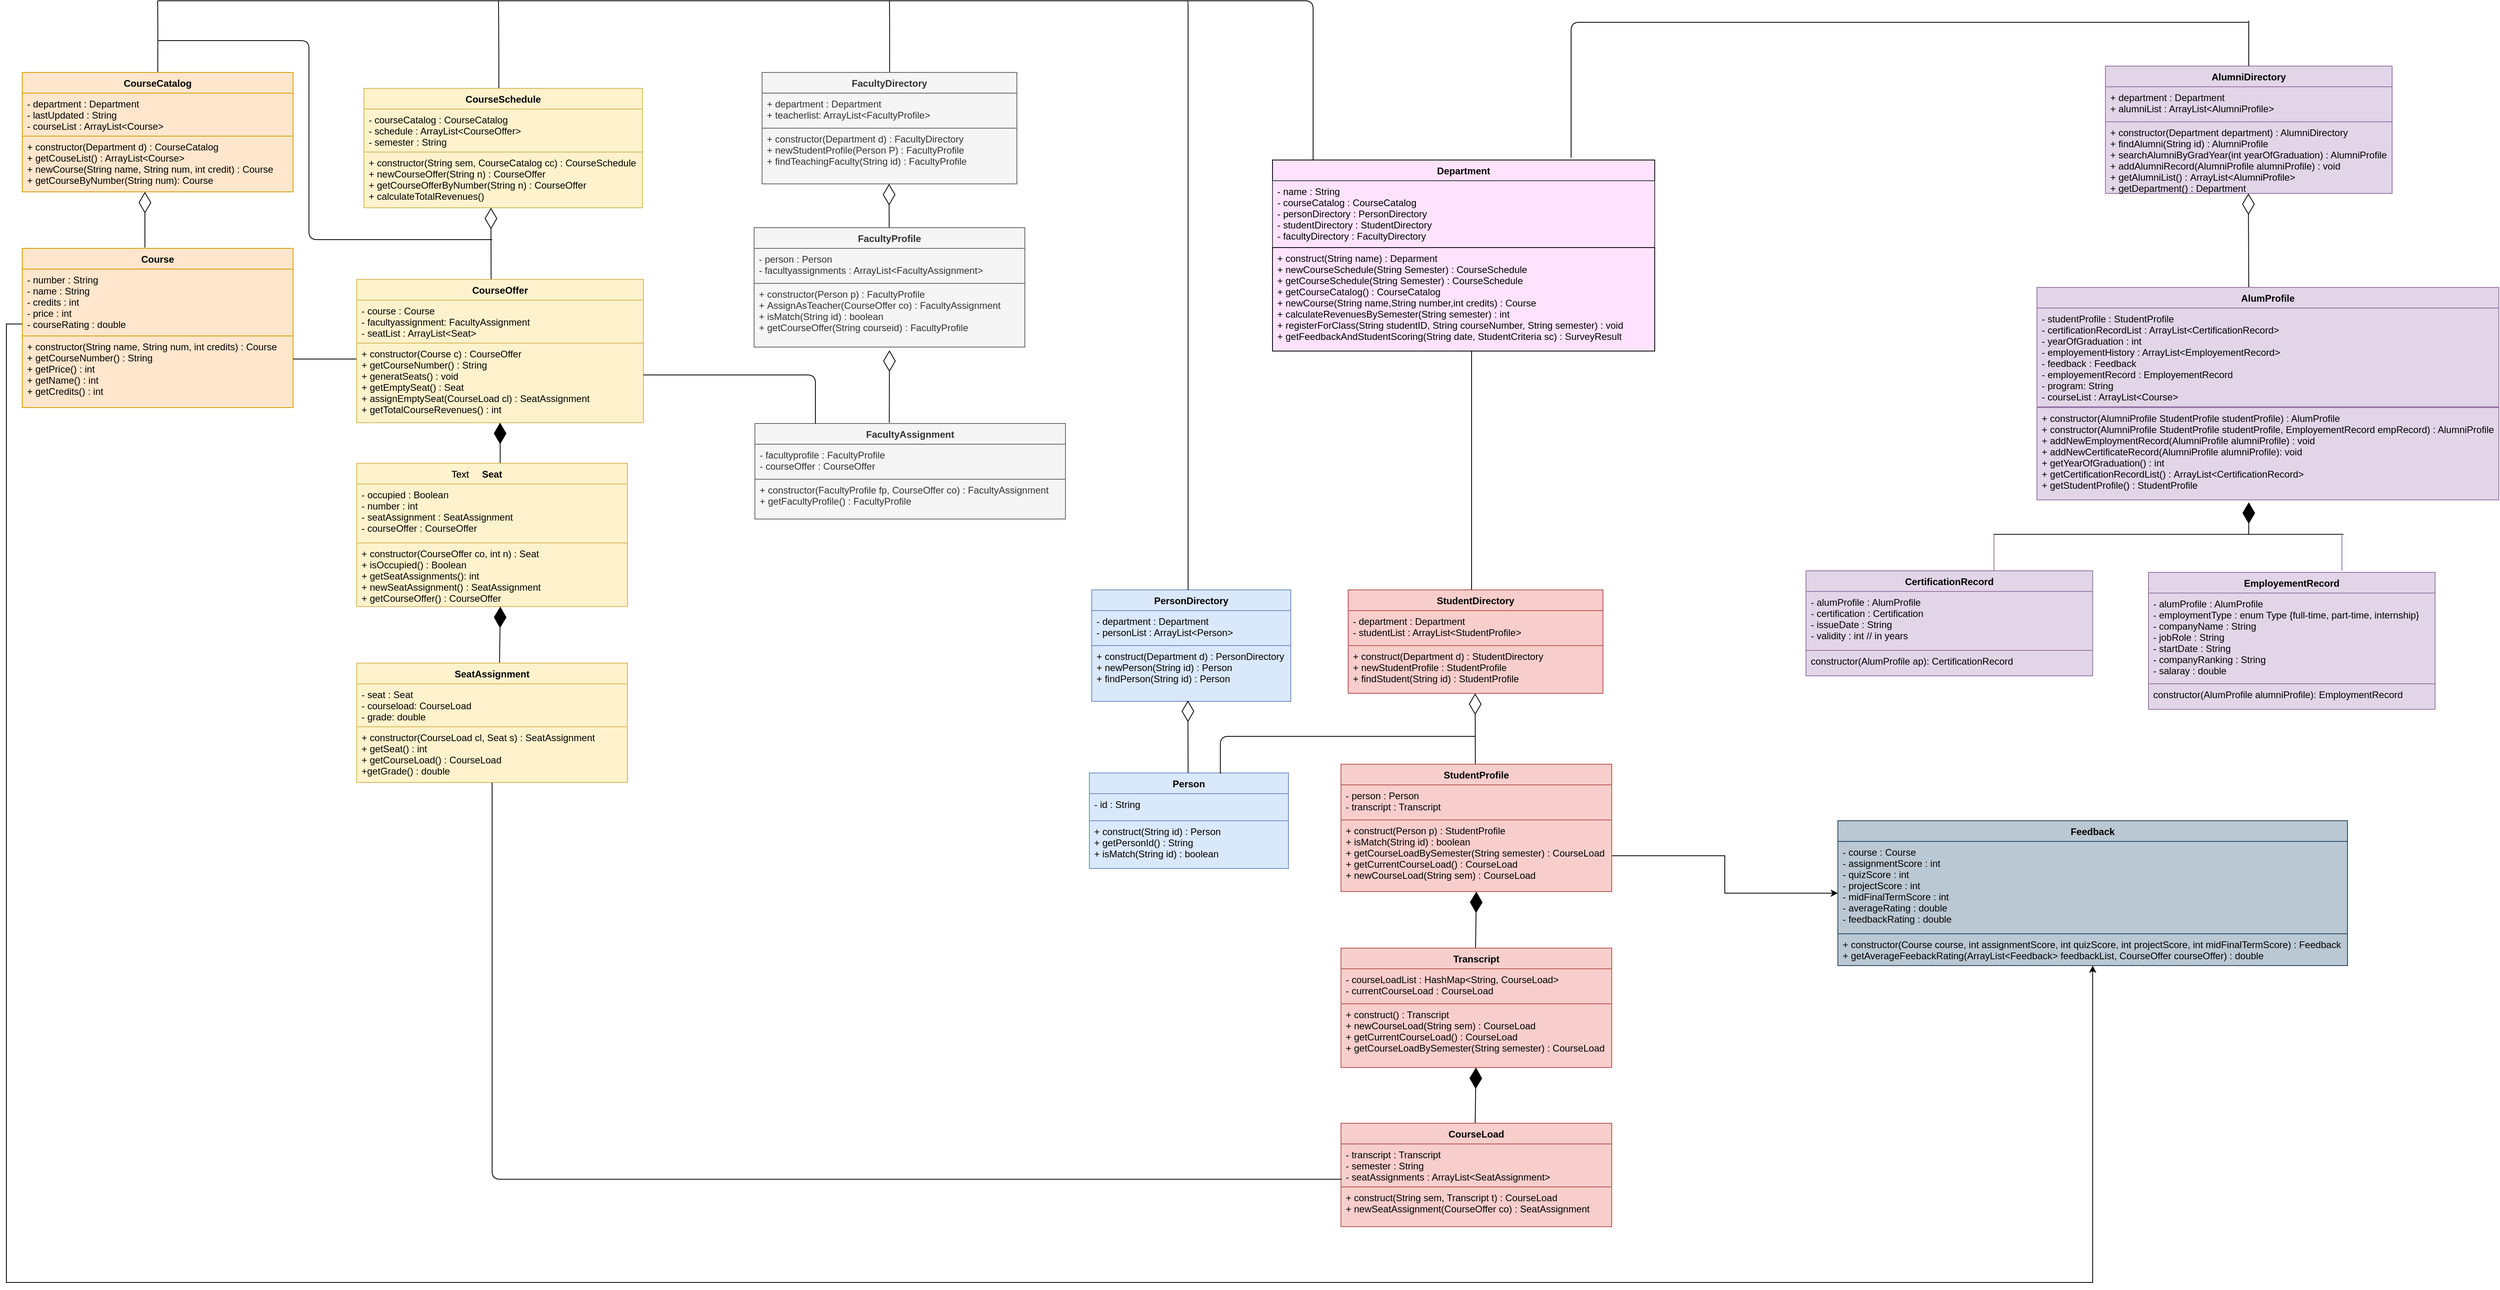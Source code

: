 <mxfile version="15.5.9" type="device"><diagram id="ZsxLtK68pncNXeImuyew" name="Page-1"><mxGraphModel dx="-1329" dy="5081" grid="1" gridSize="10" guides="1" tooltips="1" connect="1" arrows="1" fold="1" page="1" pageScale="1" pageWidth="850" pageHeight="1100" math="0" shadow="0"><root><mxCell id="0"/><mxCell id="1" parent="0"/><mxCell id="1SU4J6DHd0KD01iVm9OM-150" value="Department" style="swimlane;fontStyle=1;align=center;verticalAlign=top;childLayout=stackLayout;horizontal=1;startSize=26;horizontalStack=0;resizeParent=1;resizeParentMax=0;resizeLast=0;collapsible=1;marginBottom=0;fillColor=#FFE3FE;" parent="1" vertex="1"><mxGeometry x="4390" y="-3250" width="480" height="240" as="geometry"/></mxCell><mxCell id="1SU4J6DHd0KD01iVm9OM-151" value="- name : String&#10;- courseCatalog : CourseCatalog&#10;- personDirectory : PersonDirectory&#10;- studentDirectory : StudentDirectory&#10;- facultyDirectory : FacultyDirectory" style="text;align=left;verticalAlign=top;spacingLeft=4;spacingRight=4;overflow=hidden;rotatable=0;points=[[0,0.5],[1,0.5]];portConstraint=eastwest;strokeColor=#36393d;fillColor=#FFE3FE;" parent="1SU4J6DHd0KD01iVm9OM-150" vertex="1"><mxGeometry y="26" width="480" height="84" as="geometry"/></mxCell><mxCell id="1SU4J6DHd0KD01iVm9OM-152" value="+ construct(String name) : Deparment&#10;+ newCourseSchedule(String Semester) : CourseSchedule&#10;+ getCourseSchedule(String Semester) : CourseSchedule&#10;+ getCourseCatalog() : CourseCatalog&#10;+ newCourse(String name,String number,int credits) : Course&#10;+ calculateRevenuesBySemester(String semester) : int&#10;+ registerForClass(String studentID, String courseNumber, String semester) : void&#10;+ getFeedbackAndStudentScoring(String date, StudentCriteria sc) : SurveyResult" style="text;align=left;verticalAlign=top;spacingLeft=4;spacingRight=4;overflow=hidden;rotatable=0;points=[[0,0.5],[1,0.5]];portConstraint=eastwest;strokeColor=#000000;fillColor=#FFE3FE;" parent="1SU4J6DHd0KD01iVm9OM-150" vertex="1"><mxGeometry y="110" width="480" height="130" as="geometry"/></mxCell><mxCell id="1SU4J6DHd0KD01iVm9OM-181" value="PersonDirectory" style="swimlane;fontStyle=1;align=center;verticalAlign=top;childLayout=stackLayout;horizontal=1;startSize=26;horizontalStack=0;resizeParent=1;resizeParentMax=0;resizeLast=0;collapsible=1;marginBottom=0;labelBackgroundColor=none;strokeColor=#6c8ebf;fillColor=#dae8fc;" parent="1" vertex="1"><mxGeometry x="4163" y="-2710" width="250" height="140" as="geometry"/></mxCell><mxCell id="1SU4J6DHd0KD01iVm9OM-182" value="- department : Department&#10;- personList : ArrayList&lt;Person&gt;" style="text;strokeColor=#6c8ebf;fillColor=#dae8fc;align=left;verticalAlign=top;spacingLeft=4;spacingRight=4;overflow=hidden;rotatable=0;points=[[0,0.5],[1,0.5]];portConstraint=eastwest;" parent="1SU4J6DHd0KD01iVm9OM-181" vertex="1"><mxGeometry y="26" width="250" height="44" as="geometry"/></mxCell><mxCell id="1SU4J6DHd0KD01iVm9OM-183" value="+ construct(Department d) : PersonDirectory&#10;+ newPerson(String id) : Person&#10;+ findPerson(String id) : Person" style="text;strokeColor=#6c8ebf;fillColor=#dae8fc;align=left;verticalAlign=top;spacingLeft=4;spacingRight=4;overflow=hidden;rotatable=0;points=[[0,0.5],[1,0.5]];portConstraint=eastwest;" parent="1SU4J6DHd0KD01iVm9OM-181" vertex="1"><mxGeometry y="70" width="250" height="70" as="geometry"/></mxCell><mxCell id="1SU4J6DHd0KD01iVm9OM-184" value="" style="endArrow=none;html=1;edgeStyle=orthogonalEdgeStyle;" parent="1SU4J6DHd0KD01iVm9OM-181" edge="1"><mxGeometry relative="1" as="geometry"><mxPoint x="121" as="sourcePoint"/><mxPoint x="120" y="-740" as="targetPoint"/><Array as="points"><mxPoint x="121" y="-70"/><mxPoint x="121" y="-70"/></Array></mxGeometry></mxCell><mxCell id="1SU4J6DHd0KD01iVm9OM-185" value="" style="endArrow=diamondThin;endFill=0;endSize=24;html=1;fontColor=#FFFFFF;entryX=0.495;entryY=1.043;entryDx=0;entryDy=0;entryPerimeter=0;" parent="1" edge="1"><mxGeometry width="160" relative="1" as="geometry"><mxPoint x="4284" y="-2480.0" as="sourcePoint"/><mxPoint x="4283.75" y="-2570.99" as="targetPoint"/></mxGeometry></mxCell><mxCell id="1SU4J6DHd0KD01iVm9OM-186" value="Person" style="swimlane;fontStyle=1;align=center;verticalAlign=top;childLayout=stackLayout;horizontal=1;startSize=26;horizontalStack=0;resizeParent=1;resizeParentMax=0;resizeLast=0;collapsible=1;marginBottom=0;labelBackgroundColor=none;strokeColor=#6c8ebf;fillColor=#dae8fc;" parent="1" vertex="1"><mxGeometry x="4160" y="-2480" width="250" height="120" as="geometry"/></mxCell><mxCell id="1SU4J6DHd0KD01iVm9OM-187" value="- id : String" style="text;strokeColor=#6c8ebf;fillColor=#dae8fc;align=left;verticalAlign=top;spacingLeft=4;spacingRight=4;overflow=hidden;rotatable=0;points=[[0,0.5],[1,0.5]];portConstraint=eastwest;" parent="1SU4J6DHd0KD01iVm9OM-186" vertex="1"><mxGeometry y="26" width="250" height="34" as="geometry"/></mxCell><mxCell id="1SU4J6DHd0KD01iVm9OM-188" value="+ construct(String id) : Person&#10;+ getPersonId() : String&#10;+ isMatch(String id) : boolean" style="text;strokeColor=#6c8ebf;fillColor=#dae8fc;align=left;verticalAlign=top;spacingLeft=4;spacingRight=4;overflow=hidden;rotatable=0;points=[[0,0.5],[1,0.5]];portConstraint=eastwest;" parent="1SU4J6DHd0KD01iVm9OM-186" vertex="1"><mxGeometry y="60" width="250" height="60" as="geometry"/></mxCell><mxCell id="1NO3BPPcZv9enuYN7m0D-7" style="edgeStyle=orthogonalEdgeStyle;rounded=0;orthogonalLoop=1;jettySize=auto;html=1;entryX=0;entryY=0.5;entryDx=0;entryDy=0;" parent="1" source="1NO3BPPcZv9enuYN7m0D-1" target="1SU4J6DHd0KD01iVm9OM-414" edge="1"><mxGeometry relative="1" as="geometry"/></mxCell><mxCell id="1SU4J6DHd0KD01iVm9OM-189" value="StudentDirectory" style="swimlane;fontStyle=1;align=center;verticalAlign=top;childLayout=stackLayout;horizontal=1;startSize=26;horizontalStack=0;resizeParent=1;resizeParentMax=0;resizeLast=0;collapsible=1;marginBottom=0;labelBackgroundColor=none;fillColor=#f8cecc;strokeColor=#b85450;" parent="1" vertex="1"><mxGeometry x="4485" y="-2710" width="320" height="130" as="geometry"/></mxCell><mxCell id="1SU4J6DHd0KD01iVm9OM-190" value="- department : Department&#10;- studentList : ArrayList&lt;StudentProfile&gt;" style="text;align=left;verticalAlign=top;spacingLeft=4;spacingRight=4;overflow=hidden;rotatable=0;points=[[0,0.5],[1,0.5]];portConstraint=eastwest;fillColor=#f8cecc;strokeColor=#b85450;" parent="1SU4J6DHd0KD01iVm9OM-189" vertex="1"><mxGeometry y="26" width="320" height="44" as="geometry"/></mxCell><mxCell id="1SU4J6DHd0KD01iVm9OM-191" value="+ construct(Department d) : StudentDirectory&#10;+ newStudentProfile : StudentProfile&#10;+ findStudent(String id) : StudentProfile" style="text;align=left;verticalAlign=top;spacingLeft=4;spacingRight=4;overflow=hidden;rotatable=0;points=[[0,0.5],[1,0.5]];portConstraint=eastwest;fillColor=#f8cecc;strokeColor=#b85450;" parent="1SU4J6DHd0KD01iVm9OM-189" vertex="1"><mxGeometry y="70" width="320" height="60" as="geometry"/></mxCell><mxCell id="1SU4J6DHd0KD01iVm9OM-192" value="" style="endArrow=diamondThin;endFill=0;endSize=24;html=1;fontColor=#FFFFFF;entryX=0.495;entryY=1.043;entryDx=0;entryDy=0;entryPerimeter=0;" parent="1" edge="1"><mxGeometry width="160" relative="1" as="geometry"><mxPoint x="4644.75" y="-2489.01" as="sourcePoint"/><mxPoint x="4644.5" y="-2580.0" as="targetPoint"/></mxGeometry></mxCell><mxCell id="1SU4J6DHd0KD01iVm9OM-193" value="StudentProfile" style="swimlane;fontStyle=1;align=center;verticalAlign=top;childLayout=stackLayout;horizontal=1;startSize=26;horizontalStack=0;resizeParent=1;resizeParentMax=0;resizeLast=0;collapsible=1;marginBottom=0;labelBackgroundColor=none;strokeColor=#b85450;fillColor=#f8cecc;" parent="1" vertex="1"><mxGeometry x="4476" y="-2491" width="340" height="160" as="geometry"/></mxCell><mxCell id="1NO3BPPcZv9enuYN7m0D-2" value="- person : Person&#10;- transcript : Transcript" style="text;align=left;verticalAlign=top;spacingLeft=4;spacingRight=4;overflow=hidden;rotatable=0;points=[[0,0.5],[1,0.5]];portConstraint=eastwest;strokeColor=#b85450;fillColor=#f8cecc;" parent="1SU4J6DHd0KD01iVm9OM-193" vertex="1"><mxGeometry y="26" width="340" height="44" as="geometry"/></mxCell><mxCell id="1NO3BPPcZv9enuYN7m0D-1" value="+ construct(Person p) : StudentProfile&#10;+ isMatch(String id) : boolean&#10;+ getCourseLoadBySemester(String semester) : CourseLoad&#10;+ getCurrentCourseLoad() : CourseLoad&#10;+ newCourseLoad(String sem) : CourseLoad" style="text;align=left;verticalAlign=top;spacingLeft=4;spacingRight=4;overflow=hidden;rotatable=0;points=[[0,0.5],[1,0.5]];portConstraint=eastwest;strokeColor=#b85450;fillColor=#f8cecc;" parent="1SU4J6DHd0KD01iVm9OM-193" vertex="1"><mxGeometry y="70" width="340" height="90" as="geometry"/></mxCell><mxCell id="1SU4J6DHd0KD01iVm9OM-196" value="" style="endArrow=none;html=1;edgeStyle=orthogonalEdgeStyle;fontColor=#000000;exitX=0.658;exitY=-0.028;exitDx=0;exitDy=0;exitPerimeter=0;" parent="1" edge="1"><mxGeometry relative="1" as="geometry"><mxPoint x="4324.5" y="-2479.36" as="sourcePoint"/><mxPoint x="4645" y="-2526" as="targetPoint"/><Array as="points"><mxPoint x="4325" y="-2526"/></Array></mxGeometry></mxCell><mxCell id="1SU4J6DHd0KD01iVm9OM-197" value="" style="endArrow=diamondThin;endFill=1;endSize=24;html=1;fontColor=#000000;entryX=0.5;entryY=1;entryDx=0;entryDy=0;" parent="1" target="1SU4J6DHd0KD01iVm9OM-193" edge="1"><mxGeometry width="160" relative="1" as="geometry"><mxPoint x="4645" y="-2260.0" as="sourcePoint"/><mxPoint x="4655" y="-2260" as="targetPoint"/></mxGeometry></mxCell><mxCell id="1SU4J6DHd0KD01iVm9OM-198" value="Transcript" style="swimlane;fontStyle=1;align=center;verticalAlign=top;childLayout=stackLayout;horizontal=1;startSize=26;horizontalStack=0;resizeParent=1;resizeParentMax=0;resizeLast=0;collapsible=1;marginBottom=0;labelBackgroundColor=none;strokeColor=#b85450;fillColor=#f8cecc;" parent="1" vertex="1"><mxGeometry x="4476" y="-2260" width="340" height="150" as="geometry"/></mxCell><mxCell id="1SU4J6DHd0KD01iVm9OM-199" value="- courseLoadList : HashMap&lt;String, CourseLoad&gt;&#10;- currentCourseLoad : CourseLoad" style="text;align=left;verticalAlign=top;spacingLeft=4;spacingRight=4;overflow=hidden;rotatable=0;points=[[0,0.5],[1,0.5]];portConstraint=eastwest;strokeColor=#b85450;fillColor=#f8cecc;" parent="1SU4J6DHd0KD01iVm9OM-198" vertex="1"><mxGeometry y="26" width="340" height="44" as="geometry"/></mxCell><mxCell id="1SU4J6DHd0KD01iVm9OM-200" value="+ construct() : Transcript&#10;+ newCourseLoad(String sem) : CourseLoad&#10;+ getCurrentCourseLoad() : CourseLoad&#10;+ getCourseLoadBySemester(String semester) : CourseLoad" style="text;align=left;verticalAlign=top;spacingLeft=4;spacingRight=4;overflow=hidden;rotatable=0;points=[[0,0.5],[1,0.5]];portConstraint=eastwest;strokeColor=#b85450;fillColor=#f8cecc;" parent="1SU4J6DHd0KD01iVm9OM-198" vertex="1"><mxGeometry y="70" width="340" height="80" as="geometry"/></mxCell><mxCell id="1SU4J6DHd0KD01iVm9OM-201" value="" style="endArrow=diamondThin;endFill=1;endSize=24;html=1;fontColor=#000000;entryX=0.5;entryY=1;entryDx=0;entryDy=0;" parent="1" edge="1"><mxGeometry width="160" relative="1" as="geometry"><mxPoint x="4644.5" y="-2039" as="sourcePoint"/><mxPoint x="4645.5" y="-2110.0" as="targetPoint"/></mxGeometry></mxCell><mxCell id="1SU4J6DHd0KD01iVm9OM-202" value="CourseLoad" style="swimlane;fontStyle=1;align=center;verticalAlign=top;childLayout=stackLayout;horizontal=1;startSize=26;horizontalStack=0;resizeParent=1;resizeParentMax=0;resizeLast=0;collapsible=1;marginBottom=0;labelBackgroundColor=none;strokeColor=#b85450;fillColor=#f8cecc;" parent="1" vertex="1"><mxGeometry x="4476" y="-2040" width="340" height="130" as="geometry"/></mxCell><mxCell id="1SU4J6DHd0KD01iVm9OM-203" value="- transcript : Transcript&#10;- semester : String&#10;- seatAssignments : ArrayList&lt;SeatAssignment&gt;" style="text;align=left;verticalAlign=top;spacingLeft=4;spacingRight=4;overflow=hidden;rotatable=0;points=[[0,0.5],[1,0.5]];portConstraint=eastwest;strokeColor=#b85450;fillColor=#f8cecc;" parent="1SU4J6DHd0KD01iVm9OM-202" vertex="1"><mxGeometry y="26" width="340" height="54" as="geometry"/></mxCell><mxCell id="1SU4J6DHd0KD01iVm9OM-204" value="+ construct(String sem, Transcript t) : CourseLoad&#10;+ newSeatAssignment(CourseOffer co) : SeatAssignment" style="text;align=left;verticalAlign=top;spacingLeft=4;spacingRight=4;overflow=hidden;rotatable=0;points=[[0,0.5],[1,0.5]];portConstraint=eastwest;strokeColor=#b85450;fillColor=#f8cecc;" parent="1SU4J6DHd0KD01iVm9OM-202" vertex="1"><mxGeometry y="80" width="340" height="50" as="geometry"/></mxCell><mxCell id="1SU4J6DHd0KD01iVm9OM-244" value="" style="endArrow=none;html=1;edgeStyle=orthogonalEdgeStyle;" parent="1" edge="1"><mxGeometry relative="1" as="geometry"><mxPoint x="2990.15" y="-3360" as="sourcePoint"/><mxPoint x="2990" y="-3450" as="targetPoint"/><Array as="points"><mxPoint x="2989.15" y="-3422"/></Array></mxGeometry></mxCell><mxCell id="1SU4J6DHd0KD01iVm9OM-245" value="CourseCatalog" style="swimlane;fontStyle=1;align=center;verticalAlign=top;childLayout=stackLayout;horizontal=1;startSize=26;horizontalStack=0;resizeParent=1;resizeParentMax=0;resizeLast=0;collapsible=1;marginBottom=0;labelBackgroundColor=none;strokeColor=#d79b00;fillColor=#ffe6cc;" parent="1" vertex="1"><mxGeometry x="2820" y="-3360" width="340" height="150" as="geometry"/></mxCell><mxCell id="1SU4J6DHd0KD01iVm9OM-246" value="- department : Department&#10;- lastUpdated : String&#10;- courseList : ArrayList&lt;Course&gt;" style="text;strokeColor=#d79b00;align=left;verticalAlign=top;spacingLeft=4;spacingRight=4;overflow=hidden;rotatable=0;points=[[0,0.5],[1,0.5]];portConstraint=eastwest;fillColor=#ffe6cc;" parent="1SU4J6DHd0KD01iVm9OM-245" vertex="1"><mxGeometry y="26" width="340" height="54" as="geometry"/></mxCell><mxCell id="1SU4J6DHd0KD01iVm9OM-247" value="+ constructor(Department d) : CourseCatalog&#10;+ getCouseList() : ArrayList&lt;Course&gt;&#10;+ newCourse(String name, String num, int credit) : Course&#10;+ getCourseByNumber(String num): Course" style="text;strokeColor=#d79b00;align=left;verticalAlign=top;spacingLeft=4;spacingRight=4;overflow=hidden;rotatable=0;points=[[0,0.5],[1,0.5]];portConstraint=eastwest;fillColor=#ffe6cc;" parent="1SU4J6DHd0KD01iVm9OM-245" vertex="1"><mxGeometry y="80" width="340" height="70" as="geometry"/></mxCell><mxCell id="1NO3BPPcZv9enuYN7m0D-9" style="edgeStyle=orthogonalEdgeStyle;rounded=0;orthogonalLoop=1;jettySize=auto;html=1;exitX=0;exitY=0.5;exitDx=0;exitDy=0;entryX=0.5;entryY=1;entryDx=0;entryDy=0;" parent="1" source="1SU4J6DHd0KD01iVm9OM-248" target="1SU4J6DHd0KD01iVm9OM-414" edge="1"><mxGeometry relative="1" as="geometry"><Array as="points"><mxPoint x="2800" y="-3044"/><mxPoint x="2800" y="-1840"/><mxPoint x="5420" y="-1840"/></Array></mxGeometry></mxCell><mxCell id="1SU4J6DHd0KD01iVm9OM-248" value="Course" style="swimlane;fontStyle=1;align=center;verticalAlign=top;childLayout=stackLayout;horizontal=1;startSize=26;horizontalStack=0;resizeParent=1;resizeParentMax=0;resizeLast=0;collapsible=1;marginBottom=0;labelBackgroundColor=none;strokeColor=#d79b00;fillColor=#ffe6cc;" parent="1" vertex="1"><mxGeometry x="2820" y="-3139" width="340" height="200" as="geometry"/></mxCell><mxCell id="1SU4J6DHd0KD01iVm9OM-249" value="- number : String&#10;- name : String&#10;- credits : int&#10;- price : int&#10;- courseRating : double" style="text;align=left;verticalAlign=top;spacingLeft=4;spacingRight=4;overflow=hidden;rotatable=0;points=[[0,0.5],[1,0.5]];portConstraint=eastwest;strokeColor=#d79b00;fillColor=#ffe6cc;" parent="1SU4J6DHd0KD01iVm9OM-248" vertex="1"><mxGeometry y="26" width="340" height="84" as="geometry"/></mxCell><mxCell id="1SU4J6DHd0KD01iVm9OM-250" value="+ constructor(String name, String num, int credits) : Course&#10;+ getCourseNumber() : String&#10;+ getPrice() : int&#10;+ getName() : int&#10;+ getCredits() : int" style="text;align=left;verticalAlign=top;spacingLeft=4;spacingRight=4;overflow=hidden;rotatable=0;points=[[0,0.5],[1,0.5]];portConstraint=eastwest;strokeColor=#d79b00;fillColor=#ffe6cc;" parent="1SU4J6DHd0KD01iVm9OM-248" vertex="1"><mxGeometry y="110" width="340" height="90" as="geometry"/></mxCell><mxCell id="1SU4J6DHd0KD01iVm9OM-251" value="" style="endArrow=none;html=1;edgeStyle=orthogonalEdgeStyle;strokeColor=#000000;fontColor=#000000;" parent="1SU4J6DHd0KD01iVm9OM-248" edge="1"><mxGeometry relative="1" as="geometry"><mxPoint x="340" y="139" as="sourcePoint"/><mxPoint x="420" y="139" as="targetPoint"/></mxGeometry></mxCell><mxCell id="1SU4J6DHd0KD01iVm9OM-253" value="" style="endArrow=none;html=1;edgeStyle=orthogonalEdgeStyle;" parent="1" edge="1"><mxGeometry relative="1" as="geometry"><mxPoint x="3418.44" y="-3329.6" as="sourcePoint"/><mxPoint x="3418" y="-3450" as="targetPoint"/><Array as="points"><mxPoint x="3417.44" y="-3391.6"/></Array></mxGeometry></mxCell><mxCell id="1SU4J6DHd0KD01iVm9OM-254" value="CourseSchedule" style="swimlane;fontStyle=1;align=center;verticalAlign=top;childLayout=stackLayout;horizontal=1;startSize=26;horizontalStack=0;resizeParent=1;resizeParentMax=0;resizeLast=0;collapsible=1;marginBottom=0;labelBackgroundColor=none;strokeColor=#d6b656;fillColor=#fff2cc;" parent="1" vertex="1"><mxGeometry x="3249" y="-3340" width="350" height="150" as="geometry"/></mxCell><mxCell id="1SU4J6DHd0KD01iVm9OM-255" value="- courseCatalog : CourseCatalog&#10;- schedule : ArrayList&lt;CourseOffer&gt;&#10;- semester : String" style="text;align=left;verticalAlign=top;spacingLeft=4;spacingRight=4;overflow=hidden;rotatable=0;points=[[0,0.5],[1,0.5]];portConstraint=eastwest;strokeColor=#d6b656;fillColor=#fff2cc;" parent="1SU4J6DHd0KD01iVm9OM-254" vertex="1"><mxGeometry y="26" width="350" height="54" as="geometry"/></mxCell><mxCell id="1SU4J6DHd0KD01iVm9OM-256" value="+ constructor(String sem, CourseCatalog cc) : CourseSchedule&#10;+ newCourseOffer(String n) : CourseOffer&#10;+ getCourseOfferByNumber(String n) : CourseOffer&#10;+ calculateTotalRevenues()" style="text;align=left;verticalAlign=top;spacingLeft=4;spacingRight=4;overflow=hidden;rotatable=0;points=[[0,0.5],[1,0.5]];portConstraint=eastwest;fillColor=#fff2cc;strokeColor=#d6b656;" parent="1SU4J6DHd0KD01iVm9OM-254" vertex="1"><mxGeometry y="80" width="350" height="70" as="geometry"/></mxCell><mxCell id="1SU4J6DHd0KD01iVm9OM-257" value="" style="endArrow=diamondThin;endFill=0;endSize=24;html=1;fontColor=#FFFFFF;entryX=0.495;entryY=1.043;entryDx=0;entryDy=0;entryPerimeter=0;" parent="1" edge="1"><mxGeometry width="160" relative="1" as="geometry"><mxPoint x="3408.75" y="-3099.01" as="sourcePoint"/><mxPoint x="3408.5" y="-3190" as="targetPoint"/></mxGeometry></mxCell><mxCell id="1SU4J6DHd0KD01iVm9OM-258" value="CourseOffer" style="swimlane;fontStyle=1;align=center;verticalAlign=top;childLayout=stackLayout;horizontal=1;startSize=26;horizontalStack=0;resizeParent=1;resizeParentMax=0;resizeLast=0;collapsible=1;marginBottom=0;labelBackgroundColor=none;strokeColor=#d6b656;fillColor=#fff2cc;" parent="1" vertex="1"><mxGeometry x="3240" y="-3100" width="360" height="180" as="geometry"/></mxCell><mxCell id="1SU4J6DHd0KD01iVm9OM-259" value="- course : Course&#10;- facultyassignment: FacultyAssignment&#10;- seatList : ArrayList&lt;Seat&gt;" style="text;align=left;verticalAlign=top;spacingLeft=4;spacingRight=4;overflow=hidden;rotatable=0;points=[[0,0.5],[1,0.5]];portConstraint=eastwest;strokeColor=#d6b656;fillColor=#fff2cc;" parent="1SU4J6DHd0KD01iVm9OM-258" vertex="1"><mxGeometry y="26" width="360" height="54" as="geometry"/></mxCell><mxCell id="1SU4J6DHd0KD01iVm9OM-260" value="+ constructor(Course c) : CourseOffer&#10;+ getCourseNumber() : String&#10;+ generatSeats() : void&#10;+ getEmptySeat() : Seat&#10;+ assignEmptySeat(CourseLoad cl) : SeatAssignment&#10;+ getTotalCourseRevenues() : int" style="text;align=left;verticalAlign=top;spacingLeft=4;spacingRight=4;overflow=hidden;rotatable=0;points=[[0,0.5],[1,0.5]];portConstraint=eastwest;strokeColor=#d6b656;fillColor=#fff2cc;" parent="1SU4J6DHd0KD01iVm9OM-258" vertex="1"><mxGeometry y="80" width="360" height="100" as="geometry"/></mxCell><mxCell id="1SU4J6DHd0KD01iVm9OM-261" value="" style="endArrow=diamondThin;endFill=1;endSize=24;html=1;fontColor=#000000;entryX=0.5;entryY=1;entryDx=0;entryDy=0;exitX=0.53;exitY=0.027;exitDx=0;exitDy=0;exitPerimeter=0;" parent="1" source="1SU4J6DHd0KD01iVm9OM-262" target="1SU4J6DHd0KD01iVm9OM-258" edge="1"><mxGeometry width="160" relative="1" as="geometry"><mxPoint x="3409" y="-2869" as="sourcePoint"/><mxPoint x="3419" y="-2869" as="targetPoint"/></mxGeometry></mxCell><mxCell id="1SU4J6DHd0KD01iVm9OM-262" value="Seat" style="swimlane;fontStyle=1;align=center;verticalAlign=top;childLayout=stackLayout;horizontal=1;startSize=26;horizontalStack=0;resizeParent=1;resizeParentMax=0;resizeLast=0;collapsible=1;marginBottom=0;labelBackgroundColor=none;strokeColor=#d6b656;fillColor=#fff2cc;" parent="1" vertex="1"><mxGeometry x="3240" y="-2869" width="340" height="180" as="geometry"/></mxCell><mxCell id="1SU4J6DHd0KD01iVm9OM-263" value="- occupied : Boolean&#10;- number : int&#10;- seatAssignment : SeatAssignment&#10;- courseOffer : CourseOffer" style="text;align=left;verticalAlign=top;spacingLeft=4;spacingRight=4;overflow=hidden;rotatable=0;points=[[0,0.5],[1,0.5]];portConstraint=eastwest;strokeColor=#d6b656;fillColor=#fff2cc;" parent="1SU4J6DHd0KD01iVm9OM-262" vertex="1"><mxGeometry y="26" width="340" height="74" as="geometry"/></mxCell><mxCell id="1SU4J6DHd0KD01iVm9OM-264" value="+ constructor(CourseOffer co, int n) : Seat&#10;+ isOccupied() : Boolean&#10;+ getSeatAssignments(): int&#10;+ newSeatAssignment() : SeatAssignment&#10;+ getCourseOffer() : CourseOffer" style="text;align=left;verticalAlign=top;spacingLeft=4;spacingRight=4;overflow=hidden;rotatable=0;points=[[0,0.5],[1,0.5]];portConstraint=eastwest;strokeColor=#d6b656;fillColor=#fff2cc;" parent="1SU4J6DHd0KD01iVm9OM-262" vertex="1"><mxGeometry y="100" width="340" height="80" as="geometry"/></mxCell><mxCell id="1SU4J6DHd0KD01iVm9OM-265" value="" style="endArrow=diamondThin;endFill=1;endSize=24;html=1;fontColor=#000000;entryX=0.5;entryY=1;entryDx=0;entryDy=0;" parent="1" edge="1"><mxGeometry width="160" relative="1" as="geometry"><mxPoint x="3419.29" y="-2618" as="sourcePoint"/><mxPoint x="3420.29" y="-2689" as="targetPoint"/></mxGeometry></mxCell><mxCell id="1SU4J6DHd0KD01iVm9OM-266" value="SeatAssignment" style="swimlane;fontStyle=1;align=center;verticalAlign=top;childLayout=stackLayout;horizontal=1;startSize=26;horizontalStack=0;resizeParent=1;resizeParentMax=0;resizeLast=0;collapsible=1;marginBottom=0;labelBackgroundColor=none;strokeColor=#d6b656;fillColor=#fff2cc;" parent="1" vertex="1"><mxGeometry x="3240" y="-2618" width="340" height="150" as="geometry"/></mxCell><mxCell id="1SU4J6DHd0KD01iVm9OM-267" value="- seat : Seat&#10;- courseload: CourseLoad&#10;- grade: double" style="text;align=left;verticalAlign=top;spacingLeft=4;spacingRight=4;overflow=hidden;rotatable=0;points=[[0,0.5],[1,0.5]];portConstraint=eastwest;strokeColor=#d6b656;fillColor=#fff2cc;" parent="1SU4J6DHd0KD01iVm9OM-266" vertex="1"><mxGeometry y="26" width="340" height="54" as="geometry"/></mxCell><mxCell id="1SU4J6DHd0KD01iVm9OM-268" value="+ constructor(CourseLoad cl, Seat s) : SeatAssignment&#10;+ getSeat() : int&#10;+ getCourseLoad() : CourseLoad&#10;+getGrade() : double" style="text;align=left;verticalAlign=top;spacingLeft=4;spacingRight=4;overflow=hidden;rotatable=0;points=[[0,0.5],[1,0.5]];portConstraint=eastwest;strokeColor=#d6b656;fillColor=#fff2cc;" parent="1SU4J6DHd0KD01iVm9OM-266" vertex="1"><mxGeometry y="80" width="340" height="70" as="geometry"/></mxCell><mxCell id="1SU4J6DHd0KD01iVm9OM-269" value="" style="endArrow=none;html=1;edgeStyle=orthogonalEdgeStyle;" parent="1" edge="1"><mxGeometry relative="1" as="geometry"><mxPoint x="3909.15" y="-3359.6" as="sourcePoint"/><mxPoint x="3909" y="-3450" as="targetPoint"/><Array as="points"><mxPoint x="3908.15" y="-3421.6"/></Array></mxGeometry></mxCell><mxCell id="1SU4J6DHd0KD01iVm9OM-270" value="FacultyDirectory" style="swimlane;fontStyle=1;align=center;verticalAlign=top;childLayout=stackLayout;horizontal=1;startSize=26;horizontalStack=0;resizeParent=1;resizeParentMax=0;resizeLast=0;collapsible=1;marginBottom=0;labelBackgroundColor=none;strokeColor=#666666;fillColor=#f5f5f5;fontColor=#333333;" parent="1" vertex="1"><mxGeometry x="3749" y="-3360" width="320" height="140" as="geometry"/></mxCell><mxCell id="1SU4J6DHd0KD01iVm9OM-271" value="+ department : Department&#10;+ teacherlist: ArrayList&lt;FacultyProfile&gt;" style="text;align=left;verticalAlign=top;spacingLeft=4;spacingRight=4;overflow=hidden;rotatable=0;points=[[0,0.5],[1,0.5]];portConstraint=eastwest;strokeColor=#666666;fillColor=#f5f5f5;fontColor=#333333;" parent="1SU4J6DHd0KD01iVm9OM-270" vertex="1"><mxGeometry y="26" width="320" height="44" as="geometry"/></mxCell><mxCell id="1SU4J6DHd0KD01iVm9OM-272" value="+ constructor(Department d) : FacultyDirectory&#10;+ newStudentProfile(Person P) : FacultyProfile&#10;+ findTeachingFaculty(String id) : FacultyProfile" style="text;align=left;verticalAlign=top;spacingLeft=4;spacingRight=4;overflow=hidden;rotatable=0;points=[[0,0.5],[1,0.5]];portConstraint=eastwest;strokeColor=#666666;fillColor=#f5f5f5;fontColor=#333333;" parent="1SU4J6DHd0KD01iVm9OM-270" vertex="1"><mxGeometry y="70" width="320" height="70" as="geometry"/></mxCell><mxCell id="1SU4J6DHd0KD01iVm9OM-273" value="" style="endArrow=diamondThin;endFill=0;endSize=24;html=1;fontColor=#FFFFFF;entryX=0.495;entryY=1.043;entryDx=0;entryDy=0;entryPerimeter=0;" parent="1" edge="1"><mxGeometry width="160" relative="1" as="geometry"><mxPoint x="3908.75" y="-3129.01" as="sourcePoint"/><mxPoint x="3908.5" y="-3220" as="targetPoint"/></mxGeometry></mxCell><mxCell id="1SU4J6DHd0KD01iVm9OM-274" value="FacultyProfile" style="swimlane;fontStyle=1;align=center;verticalAlign=top;childLayout=stackLayout;horizontal=1;startSize=26;horizontalStack=0;resizeParent=1;resizeParentMax=0;resizeLast=0;collapsible=1;marginBottom=0;labelBackgroundColor=none;strokeColor=#666666;fillColor=#f5f5f5;fontColor=#333333;" parent="1" vertex="1"><mxGeometry x="3739" y="-3165" width="340" height="150" as="geometry"/></mxCell><mxCell id="1SU4J6DHd0KD01iVm9OM-275" value="- person : Person&#10;- facultyassignments : ArrayList&lt;FacultyAssignment&gt;" style="text;align=left;verticalAlign=top;spacingLeft=4;spacingRight=4;overflow=hidden;rotatable=0;points=[[0,0.5],[1,0.5]];portConstraint=eastwest;strokeColor=#666666;fillColor=#f5f5f5;fontColor=#333333;" parent="1SU4J6DHd0KD01iVm9OM-274" vertex="1"><mxGeometry y="26" width="340" height="44" as="geometry"/></mxCell><mxCell id="1SU4J6DHd0KD01iVm9OM-276" value="+ constructor(Person p) : FacultyProfile&#10;+ AssignAsTeacher(CourseOffer co) : FacultyAssignment&#10;+ isMatch(String id) : boolean&#10;+ getCourseOffer(String courseid) : FacultyProfile" style="text;align=left;verticalAlign=top;spacingLeft=4;spacingRight=4;overflow=hidden;rotatable=0;points=[[0,0.5],[1,0.5]];portConstraint=eastwest;strokeColor=#666666;fillColor=#f5f5f5;fontColor=#333333;" parent="1SU4J6DHd0KD01iVm9OM-274" vertex="1"><mxGeometry y="70" width="340" height="80" as="geometry"/></mxCell><mxCell id="1SU4J6DHd0KD01iVm9OM-277" value="FacultyAssignment" style="swimlane;fontStyle=1;align=center;verticalAlign=top;childLayout=stackLayout;horizontal=1;startSize=26;horizontalStack=0;resizeParent=1;resizeParentMax=0;resizeLast=0;collapsible=1;marginBottom=0;labelBackgroundColor=none;strokeColor=#666666;fillColor=#f5f5f5;fontColor=#333333;" parent="1" vertex="1"><mxGeometry x="3740" y="-2919" width="390" height="120" as="geometry"/></mxCell><mxCell id="1SU4J6DHd0KD01iVm9OM-278" value="- facultyprofile : FacultyProfile&#10;- courseOffer : CourseOffer" style="text;align=left;verticalAlign=top;spacingLeft=4;spacingRight=4;overflow=hidden;rotatable=0;points=[[0,0.5],[1,0.5]];portConstraint=eastwest;strokeColor=#666666;fillColor=#f5f5f5;fontColor=#333333;" parent="1SU4J6DHd0KD01iVm9OM-277" vertex="1"><mxGeometry y="26" width="390" height="44" as="geometry"/></mxCell><mxCell id="1SU4J6DHd0KD01iVm9OM-279" value="+ constructor(FacultyProfile fp, CourseOffer co) : FacultyAssignment&#10;+ getFacultyProfile() : FacultyProfile" style="text;align=left;verticalAlign=top;spacingLeft=4;spacingRight=4;overflow=hidden;rotatable=0;points=[[0,0.5],[1,0.5]];portConstraint=eastwest;strokeColor=#666666;fillColor=#f5f5f5;fontColor=#333333;" parent="1SU4J6DHd0KD01iVm9OM-277" vertex="1"><mxGeometry y="70" width="390" height="50" as="geometry"/></mxCell><mxCell id="1SU4J6DHd0KD01iVm9OM-280" value="" style="endArrow=diamondThin;endFill=0;endSize=24;html=1;fontColor=#FFFFFF;" parent="1" edge="1"><mxGeometry width="160" relative="1" as="geometry"><mxPoint x="3908.75" y="-2920.01" as="sourcePoint"/><mxPoint x="3909" y="-3011" as="targetPoint"/></mxGeometry></mxCell><mxCell id="1SU4J6DHd0KD01iVm9OM-281" value="" style="endArrow=none;html=1;edgeStyle=orthogonalEdgeStyle;strokeColor=#000000;fontColor=#000000;" parent="1" edge="1"><mxGeometry relative="1" as="geometry"><mxPoint x="2990" y="-3400" as="sourcePoint"/><mxPoint x="3410" y="-3150" as="targetPoint"/><Array as="points"><mxPoint x="3180" y="-3400"/><mxPoint x="3180" y="-3150"/></Array></mxGeometry></mxCell><mxCell id="1SU4J6DHd0KD01iVm9OM-282" value="" style="endArrow=none;html=1;edgeStyle=orthogonalEdgeStyle;strokeColor=#000000;fontColor=#000000;" parent="1" edge="1"><mxGeometry relative="1" as="geometry"><mxPoint x="3600" y="-2980" as="sourcePoint"/><mxPoint x="3816" y="-2919" as="targetPoint"/><Array as="points"><mxPoint x="3816" y="-2980"/></Array></mxGeometry></mxCell><mxCell id="1SU4J6DHd0KD01iVm9OM-378" value="AlumniDirectory" style="swimlane;fontStyle=1;align=center;verticalAlign=top;childLayout=stackLayout;horizontal=1;startSize=26;horizontalStack=0;resizeParent=1;resizeParentMax=0;resizeLast=0;collapsible=1;marginBottom=0;strokeColor=#9673a6;fillColor=#e1d5e7;" parent="1" vertex="1"><mxGeometry x="5436" y="-3368" width="360" height="160" as="geometry"/></mxCell><mxCell id="1SU4J6DHd0KD01iVm9OM-379" value="+ department : Department&#10;+ alumniList : ArrayList&lt;AlumniProfile&gt;" style="text;align=left;verticalAlign=top;spacingLeft=4;spacingRight=4;overflow=hidden;rotatable=0;points=[[0,0.5],[1,0.5]];portConstraint=eastwest;fillColor=#e1d5e7;strokeColor=#9673a6;" parent="1SU4J6DHd0KD01iVm9OM-378" vertex="1"><mxGeometry y="26" width="360" height="44" as="geometry"/></mxCell><mxCell id="1SU4J6DHd0KD01iVm9OM-380" value="+ constructor(Department department) : AlumniDirectory&#10;+ findAlumni(String id) : AlumniProfile&#10;+ searchAlumniByGradYear(int yearOfGraduation) : AlumniProfile&#10;+ addAlumniRecord(AlumniProfile alumniProfile) : void&#10;+ getAlumniList() : ArrayList&lt;AlumniProfile&gt;&#10;+ getDepartment() : Department" style="text;align=left;verticalAlign=top;spacingLeft=4;spacingRight=4;overflow=hidden;rotatable=0;points=[[0,0.5],[1,0.5]];portConstraint=eastwest;strokeColor=#9673a6;fillColor=#e1d5e7;" parent="1SU4J6DHd0KD01iVm9OM-378" vertex="1"><mxGeometry y="70" width="360" height="90" as="geometry"/></mxCell><mxCell id="1SU4J6DHd0KD01iVm9OM-381" value="" style="endArrow=diamondThin;endFill=0;endSize=24;html=1;fontColor=#004C99;" parent="1" edge="1"><mxGeometry width="160" relative="1" as="geometry"><mxPoint x="5616" y="-3080" as="sourcePoint"/><mxPoint x="5615.5" y="-3208" as="targetPoint"/></mxGeometry></mxCell><mxCell id="1SU4J6DHd0KD01iVm9OM-382" value="AlumProfile" style="swimlane;fontStyle=1;align=center;verticalAlign=top;childLayout=stackLayout;horizontal=1;startSize=26;horizontalStack=0;resizeParent=1;resizeParentMax=0;resizeLast=0;collapsible=1;marginBottom=0;strokeColor=#9673a6;fillColor=#e1d5e7;" parent="1" vertex="1"><mxGeometry x="5350" y="-3090" width="580" height="150" as="geometry"/></mxCell><mxCell id="1SU4J6DHd0KD01iVm9OM-383" value="- studentProfile : StudentProfile&#10;- certificationRecordList : ArrayList&lt;CertificationRecord&gt;&#10;- yearOfGraduation : int&#10;- employementHistory : ArrayList&lt;EmployementRecord&gt;&#10;- feedback : Feedback&#10;- employementRecord : EmployementRecord&#10;- program: String&#10;- courseList : ArrayList&lt;Course&gt;" style="text;align=left;verticalAlign=top;spacingLeft=4;spacingRight=4;overflow=hidden;rotatable=0;points=[[0,0.5],[1,0.5]];portConstraint=eastwest;fillColor=#e1d5e7;strokeColor=#9673a6;" parent="1SU4J6DHd0KD01iVm9OM-382" vertex="1"><mxGeometry y="26" width="580" height="124" as="geometry"/></mxCell><mxCell id="1SU4J6DHd0KD01iVm9OM-385" value="" style="endArrow=diamondThin;endFill=1;endSize=24;html=1;fontColor=#FFFFFF;" parent="1" edge="1"><mxGeometry width="160" relative="1" as="geometry"><mxPoint x="5616" y="-2780" as="sourcePoint"/><mxPoint x="5616" y="-2820" as="targetPoint"/></mxGeometry></mxCell><mxCell id="1SU4J6DHd0KD01iVm9OM-386" value="" style="endArrow=none;html=1;edgeStyle=orthogonalEdgeStyle;fontColor=#FFFFFF;" parent="1" edge="1"><mxGeometry relative="1" as="geometry"><mxPoint x="5295" y="-2779.71" as="sourcePoint"/><mxPoint x="5735" y="-2779.71" as="targetPoint"/></mxGeometry></mxCell><mxCell id="1SU4J6DHd0KD01iVm9OM-387" value="" style="endArrow=none;html=1;edgeStyle=orthogonalEdgeStyle;fontColor=#FFFFFF;fillColor=#e1d5e7;strokeColor=#9673a6;" parent="1" edge="1"><mxGeometry relative="1" as="geometry"><mxPoint x="5296" y="-2780" as="sourcePoint"/><mxPoint x="5296" y="-2734" as="targetPoint"/><Array as="points"><mxPoint x="5296" y="-2734"/><mxPoint x="5296" y="-2734"/></Array></mxGeometry></mxCell><mxCell id="1SU4J6DHd0KD01iVm9OM-389" value="EmployementRecord" style="swimlane;fontStyle=1;align=center;verticalAlign=top;childLayout=stackLayout;horizontal=1;startSize=26;horizontalStack=0;resizeParent=1;resizeParentMax=0;resizeLast=0;collapsible=1;marginBottom=0;strokeColor=#9673a6;fillColor=#e1d5e7;" parent="1" vertex="1"><mxGeometry x="5490" y="-2732" width="360" height="172" as="geometry"/></mxCell><mxCell id="1SU4J6DHd0KD01iVm9OM-390" value="- alumProfile : AlumProfile&#10;- employmentType : enum Type {full-time, part-time, internship}&#10;- companyName : String&#10;- jobRole : String&#10;- startDate : String&#10;- companyRanking : String&#10;- salaray : double" style="text;strokeColor=#9673a6;align=left;verticalAlign=top;spacingLeft=4;spacingRight=4;overflow=hidden;rotatable=0;points=[[0,0.5],[1,0.5]];portConstraint=eastwest;fillColor=#e1d5e7;" parent="1SU4J6DHd0KD01iVm9OM-389" vertex="1"><mxGeometry y="26" width="360" height="114" as="geometry"/></mxCell><mxCell id="1SU4J6DHd0KD01iVm9OM-391" value="constructor(AlumProfile alumniProfile): EmploymentRecord" style="text;align=left;verticalAlign=top;spacingLeft=4;spacingRight=4;overflow=hidden;rotatable=0;points=[[0,0.5],[1,0.5]];portConstraint=eastwest;strokeColor=#9673a6;fillColor=#e1d5e7;" parent="1SU4J6DHd0KD01iVm9OM-389" vertex="1"><mxGeometry y="140" width="360" height="32" as="geometry"/></mxCell><mxCell id="1SU4J6DHd0KD01iVm9OM-392" value="CertificationRecord" style="swimlane;fontStyle=1;align=center;verticalAlign=top;childLayout=stackLayout;horizontal=1;startSize=26;horizontalStack=0;resizeParent=1;resizeParentMax=0;resizeLast=0;collapsible=1;marginBottom=0;strokeColor=#9673a6;fillColor=#e1d5e7;" parent="1" vertex="1"><mxGeometry x="5060" y="-2734" width="360" height="132" as="geometry"/></mxCell><mxCell id="1SU4J6DHd0KD01iVm9OM-393" value="- alumProfile : AlumProfile&#10;- certification : Certification&#10;- issueDate : String&#10;- validity : int // in years" style="text;strokeColor=#9673a6;align=left;verticalAlign=top;spacingLeft=4;spacingRight=4;overflow=hidden;rotatable=0;points=[[0,0.5],[1,0.5]];portConstraint=eastwest;fillColor=#e1d5e7;" parent="1SU4J6DHd0KD01iVm9OM-392" vertex="1"><mxGeometry y="26" width="360" height="74" as="geometry"/></mxCell><mxCell id="1SU4J6DHd0KD01iVm9OM-394" value="constructor(AlumProfile ap): CertificationRecord" style="text;align=left;verticalAlign=top;spacingLeft=4;spacingRight=4;overflow=hidden;rotatable=0;points=[[0,0.5],[1,0.5]];portConstraint=eastwest;strokeColor=#9673a6;fillColor=#e1d5e7;" parent="1SU4J6DHd0KD01iVm9OM-392" vertex="1"><mxGeometry y="100" width="360" height="32" as="geometry"/></mxCell><mxCell id="1SU4J6DHd0KD01iVm9OM-398" value="" style="endArrow=none;html=1;edgeStyle=orthogonalEdgeStyle;exitX=0.5;exitY=0;exitDx=0;exitDy=0;" parent="1" source="1SU4J6DHd0KD01iVm9OM-378" edge="1"><mxGeometry relative="1" as="geometry"><mxPoint x="5616" y="-3345" as="sourcePoint"/><mxPoint x="5616" y="-3425" as="targetPoint"/><Array as="points"/></mxGeometry></mxCell><mxCell id="1SU4J6DHd0KD01iVm9OM-414" value="Feedback" style="swimlane;fontStyle=1;align=center;verticalAlign=top;childLayout=stackLayout;horizontal=1;startSize=26;horizontalStack=0;resizeParent=1;resizeParentMax=0;resizeLast=0;collapsible=1;marginBottom=0;labelBackgroundColor=none;strokeColor=#23445d;fillColor=#bac8d3;" parent="1" vertex="1"><mxGeometry x="5100" y="-2420" width="640" height="182" as="geometry"/></mxCell><mxCell id="1SU4J6DHd0KD01iVm9OM-415" value="- course : Course&#10;- assignmentScore : int&#10;- quizScore : int&#10;- projectScore : int&#10;- midFinalTermScore : int&#10;- averageRating : double&#10;- feedbackRating : double" style="text;align=left;verticalAlign=top;spacingLeft=4;spacingRight=4;overflow=hidden;rotatable=0;points=[[0,0.5],[1,0.5]];portConstraint=eastwest;strokeColor=#23445d;fillColor=#bac8d3;" parent="1SU4J6DHd0KD01iVm9OM-414" vertex="1"><mxGeometry y="26" width="640" height="116" as="geometry"/></mxCell><mxCell id="1SU4J6DHd0KD01iVm9OM-416" value="+ constructor(Course course, int assignmentScore, int quizScore, int projectScore, int midFinalTermScore) : Feedback&#10;+ getAverageFeebackRating(ArrayList&lt;Feedback&gt; feedbackList, CourseOffer courseOffer) : double" style="text;align=left;verticalAlign=top;spacingLeft=4;spacingRight=4;overflow=hidden;rotatable=0;points=[[0,0.5],[1,0.5]];portConstraint=eastwest;strokeColor=#23445d;fillColor=#bac8d3;" parent="1SU4J6DHd0KD01iVm9OM-414" vertex="1"><mxGeometry y="142" width="640" height="40" as="geometry"/></mxCell><mxCell id="1SU4J6DHd0KD01iVm9OM-451" value="" style="endArrow=none;html=1;edgeStyle=orthogonalEdgeStyle;" parent="1" edge="1"><mxGeometry relative="1" as="geometry"><mxPoint x="2990" y="-3450" as="sourcePoint"/><mxPoint x="4441" y="-3250" as="targetPoint"/><Array as="points"><mxPoint x="4441" y="-3450"/></Array></mxGeometry></mxCell><mxCell id="1SU4J6DHd0KD01iVm9OM-454" value="" style="endArrow=none;html=1;edgeStyle=orthogonalEdgeStyle;" parent="1" edge="1"><mxGeometry relative="1" as="geometry"><mxPoint x="4640" y="-2710.0" as="sourcePoint"/><mxPoint x="4640" y="-3010" as="targetPoint"/><Array as="points"><mxPoint x="4640" y="-2930"/></Array></mxGeometry></mxCell><mxCell id="1SU4J6DHd0KD01iVm9OM-458" value="" style="endArrow=none;html=1;edgeStyle=orthogonalEdgeStyle;exitX=0.5;exitY=1;exitDx=0;exitDy=0;entryX=0.002;entryY=0.822;entryDx=0;entryDy=0;entryPerimeter=0;" parent="1" source="1SU4J6DHd0KD01iVm9OM-266" target="1SU4J6DHd0KD01iVm9OM-203" edge="1"><mxGeometry relative="1" as="geometry"><mxPoint x="3420" y="-2170" as="sourcePoint"/><mxPoint x="4470" y="-1970" as="targetPoint"/><Array as="points"><mxPoint x="3410" y="-1970"/></Array></mxGeometry></mxCell><mxCell id="1SU4J6DHd0KD01iVm9OM-479" value="" style="endArrow=none;html=1;" parent="1" edge="1"><mxGeometry width="50" height="50" relative="1" as="geometry"><mxPoint x="4765" y="-3253" as="sourcePoint"/><mxPoint x="5615" y="-3423" as="targetPoint"/><Array as="points"><mxPoint x="4765" y="-3423"/></Array></mxGeometry></mxCell><mxCell id="1NO3BPPcZv9enuYN7m0D-6" value="" style="endArrow=none;html=1;edgeStyle=orthogonalEdgeStyle;fontColor=#FFFFFF;fillColor=#e1d5e7;strokeColor=#9673a6;" parent="1" edge="1"><mxGeometry relative="1" as="geometry"><mxPoint x="5733" y="-2780" as="sourcePoint"/><mxPoint x="5733" y="-2734" as="targetPoint"/><Array as="points"><mxPoint x="5733" y="-2734"/><mxPoint x="5733" y="-2734"/></Array></mxGeometry></mxCell><mxCell id="x0nVCj0nGdSV73lBfjdt-2" value="Text" style="text;html=1;strokeColor=none;fillColor=none;align=center;verticalAlign=middle;whiteSpace=wrap;rounded=0;" parent="1" vertex="1"><mxGeometry x="3340" y="-2870" width="60" height="30" as="geometry"/></mxCell><mxCell id="x0nVCj0nGdSV73lBfjdt-3" value="Text" style="text;html=1;strokeColor=none;fillColor=none;align=center;verticalAlign=middle;whiteSpace=wrap;rounded=0;" parent="1" vertex="1"><mxGeometry x="3340" y="-2870" width="60" height="30" as="geometry"/></mxCell><mxCell id="fjA0DVWMMpb86XLs3WCK-1" value="" style="endArrow=diamondThin;endFill=0;endSize=24;html=1;fontColor=#FFFFFF;" edge="1" parent="1"><mxGeometry width="160" relative="1" as="geometry"><mxPoint x="2974" y="-3140" as="sourcePoint"/><mxPoint x="2974" y="-3210" as="targetPoint"/></mxGeometry></mxCell><mxCell id="1SU4J6DHd0KD01iVm9OM-384" value="+ constructor(AlumniProfile StudentProfile studentProfile) : AlumProfile&#10;+ constructor(AlumniProfile StudentProfile studentProfile, EmployementRecord empRecord) : AlumniProfile&#10;+ addNewEmploymentRecord(AlumniProfile alumniProfile) : void&#10;+ addNewCertificateRecord(AlumniProfile alumniProfile): void&#10;+ getYearOfGraduation() : int&#10;+ getCertificationRecordList() : ArrayList&lt;CertificationRecord&gt;&#10;+ getStudentProfile() : StudentProfile" style="text;align=left;verticalAlign=top;spacingLeft=4;spacingRight=4;overflow=hidden;rotatable=0;points=[[0,0.5],[1,0.5]];portConstraint=eastwest;strokeColor=#9673a6;fillColor=#e1d5e7;" parent="1" vertex="1"><mxGeometry x="5350" y="-2939" width="580" height="116" as="geometry"/></mxCell></root></mxGraphModel></diagram></mxfile>